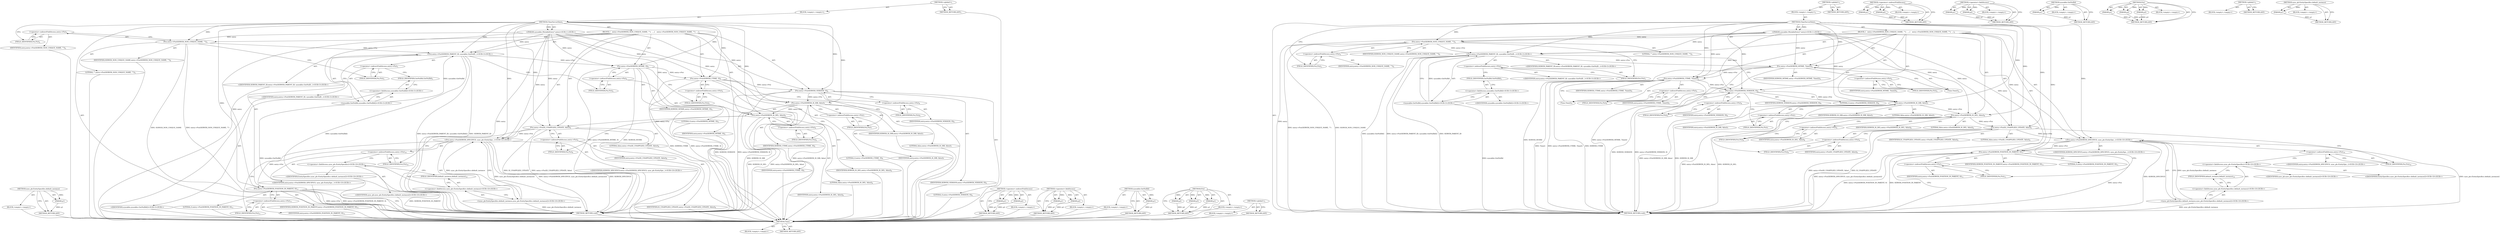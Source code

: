 digraph "&lt;global&gt;" {
vulnerable_124 [label=<(METHOD,Time)>];
vulnerable_125 [label=<(BLOCK,&lt;empty&gt;,&lt;empty&gt;)>];
vulnerable_126 [label=<(METHOD_RETURN,ANY)>];
vulnerable_6 [label=<(METHOD,&lt;global&gt;)<SUB>1</SUB>>];
vulnerable_7 [label=<(BLOCK,&lt;empty&gt;,&lt;empty&gt;)<SUB>1</SUB>>];
vulnerable_8 [label=<(METHOD,ClearServerData)<SUB>1</SUB>>];
vulnerable_9 [label="<(PARAM,syncable::MutableEntry* entry)<SUB>1</SUB>>"];
vulnerable_10 [label=<(BLOCK,{
   entry-&gt;Put(SERVER_NON_UNIQUE_NAME, &quot;&quot;);
  ...,{
   entry-&gt;Put(SERVER_NON_UNIQUE_NAME, &quot;&quot;);
  ...)<SUB>1</SUB>>];
vulnerable_11 [label=<(Put,entry-&gt;Put(SERVER_NON_UNIQUE_NAME, &quot;&quot;))<SUB>2</SUB>>];
vulnerable_12 [label=<(&lt;operator&gt;.indirectFieldAccess,entry-&gt;Put)<SUB>2</SUB>>];
vulnerable_13 [label=<(IDENTIFIER,entry,entry-&gt;Put(SERVER_NON_UNIQUE_NAME, &quot;&quot;))<SUB>2</SUB>>];
vulnerable_14 [label=<(FIELD_IDENTIFIER,Put,Put)<SUB>2</SUB>>];
vulnerable_15 [label=<(IDENTIFIER,SERVER_NON_UNIQUE_NAME,entry-&gt;Put(SERVER_NON_UNIQUE_NAME, &quot;&quot;))<SUB>2</SUB>>];
vulnerable_16 [label=<(LITERAL,&quot;&quot;,entry-&gt;Put(SERVER_NON_UNIQUE_NAME, &quot;&quot;))<SUB>2</SUB>>];
vulnerable_17 [label="<(Put,entry-&gt;Put(SERVER_PARENT_ID, syncable::GetNullI...)<SUB>3</SUB>>"];
vulnerable_18 [label=<(&lt;operator&gt;.indirectFieldAccess,entry-&gt;Put)<SUB>3</SUB>>];
vulnerable_19 [label="<(IDENTIFIER,entry,entry-&gt;Put(SERVER_PARENT_ID, syncable::GetNullI...)<SUB>3</SUB>>"];
vulnerable_20 [label=<(FIELD_IDENTIFIER,Put,Put)<SUB>3</SUB>>];
vulnerable_21 [label="<(IDENTIFIER,SERVER_PARENT_ID,entry-&gt;Put(SERVER_PARENT_ID, syncable::GetNullI...)<SUB>3</SUB>>"];
vulnerable_22 [label="<(syncable.GetNullId,syncable::GetNullId())<SUB>3</SUB>>"];
vulnerable_23 [label="<(&lt;operator&gt;.fieldAccess,syncable::GetNullId)<SUB>3</SUB>>"];
vulnerable_24 [label="<(IDENTIFIER,syncable,syncable::GetNullId())<SUB>3</SUB>>"];
vulnerable_25 [label=<(FIELD_IDENTIFIER,GetNullId,GetNullId)<SUB>3</SUB>>];
vulnerable_26 [label=<(Put,entry-&gt;Put(SERVER_MTIME, Time()))<SUB>4</SUB>>];
vulnerable_27 [label=<(&lt;operator&gt;.indirectFieldAccess,entry-&gt;Put)<SUB>4</SUB>>];
vulnerable_28 [label=<(IDENTIFIER,entry,entry-&gt;Put(SERVER_MTIME, Time()))<SUB>4</SUB>>];
vulnerable_29 [label=<(FIELD_IDENTIFIER,Put,Put)<SUB>4</SUB>>];
vulnerable_30 [label=<(IDENTIFIER,SERVER_MTIME,entry-&gt;Put(SERVER_MTIME, Time()))<SUB>4</SUB>>];
vulnerable_31 [label=<(Time,Time())<SUB>4</SUB>>];
vulnerable_32 [label=<(Put,entry-&gt;Put(SERVER_CTIME, Time()))<SUB>5</SUB>>];
vulnerable_33 [label=<(&lt;operator&gt;.indirectFieldAccess,entry-&gt;Put)<SUB>5</SUB>>];
vulnerable_34 [label=<(IDENTIFIER,entry,entry-&gt;Put(SERVER_CTIME, Time()))<SUB>5</SUB>>];
vulnerable_35 [label=<(FIELD_IDENTIFIER,Put,Put)<SUB>5</SUB>>];
vulnerable_36 [label=<(IDENTIFIER,SERVER_CTIME,entry-&gt;Put(SERVER_CTIME, Time()))<SUB>5</SUB>>];
vulnerable_37 [label=<(Time,Time())<SUB>5</SUB>>];
vulnerable_38 [label=<(Put,entry-&gt;Put(SERVER_VERSION, 0))<SUB>6</SUB>>];
vulnerable_39 [label=<(&lt;operator&gt;.indirectFieldAccess,entry-&gt;Put)<SUB>6</SUB>>];
vulnerable_40 [label=<(IDENTIFIER,entry,entry-&gt;Put(SERVER_VERSION, 0))<SUB>6</SUB>>];
vulnerable_41 [label=<(FIELD_IDENTIFIER,Put,Put)<SUB>6</SUB>>];
vulnerable_42 [label=<(IDENTIFIER,SERVER_VERSION,entry-&gt;Put(SERVER_VERSION, 0))<SUB>6</SUB>>];
vulnerable_43 [label=<(LITERAL,0,entry-&gt;Put(SERVER_VERSION, 0))<SUB>6</SUB>>];
vulnerable_44 [label=<(Put,entry-&gt;Put(SERVER_IS_DIR, false))<SUB>7</SUB>>];
vulnerable_45 [label=<(&lt;operator&gt;.indirectFieldAccess,entry-&gt;Put)<SUB>7</SUB>>];
vulnerable_46 [label=<(IDENTIFIER,entry,entry-&gt;Put(SERVER_IS_DIR, false))<SUB>7</SUB>>];
vulnerable_47 [label=<(FIELD_IDENTIFIER,Put,Put)<SUB>7</SUB>>];
vulnerable_48 [label=<(IDENTIFIER,SERVER_IS_DIR,entry-&gt;Put(SERVER_IS_DIR, false))<SUB>7</SUB>>];
vulnerable_49 [label=<(LITERAL,false,entry-&gt;Put(SERVER_IS_DIR, false))<SUB>7</SUB>>];
vulnerable_50 [label=<(Put,entry-&gt;Put(SERVER_IS_DEL, false))<SUB>8</SUB>>];
vulnerable_51 [label=<(&lt;operator&gt;.indirectFieldAccess,entry-&gt;Put)<SUB>8</SUB>>];
vulnerable_52 [label=<(IDENTIFIER,entry,entry-&gt;Put(SERVER_IS_DEL, false))<SUB>8</SUB>>];
vulnerable_53 [label=<(FIELD_IDENTIFIER,Put,Put)<SUB>8</SUB>>];
vulnerable_54 [label=<(IDENTIFIER,SERVER_IS_DEL,entry-&gt;Put(SERVER_IS_DEL, false))<SUB>8</SUB>>];
vulnerable_55 [label=<(LITERAL,false,entry-&gt;Put(SERVER_IS_DEL, false))<SUB>8</SUB>>];
vulnerable_56 [label=<(Put,entry-&gt;Put(IS_UNAPPLIED_UPDATE, false))<SUB>9</SUB>>];
vulnerable_57 [label=<(&lt;operator&gt;.indirectFieldAccess,entry-&gt;Put)<SUB>9</SUB>>];
vulnerable_58 [label=<(IDENTIFIER,entry,entry-&gt;Put(IS_UNAPPLIED_UPDATE, false))<SUB>9</SUB>>];
vulnerable_59 [label=<(FIELD_IDENTIFIER,Put,Put)<SUB>9</SUB>>];
vulnerable_60 [label=<(IDENTIFIER,IS_UNAPPLIED_UPDATE,entry-&gt;Put(IS_UNAPPLIED_UPDATE, false))<SUB>9</SUB>>];
vulnerable_61 [label=<(LITERAL,false,entry-&gt;Put(IS_UNAPPLIED_UPDATE, false))<SUB>9</SUB>>];
vulnerable_62 [label="<(Put,entry-&gt;Put(SERVER_SPECIFICS, sync_pb::EntitySpe...)<SUB>10</SUB>>"];
vulnerable_63 [label=<(&lt;operator&gt;.indirectFieldAccess,entry-&gt;Put)<SUB>10</SUB>>];
vulnerable_64 [label="<(IDENTIFIER,entry,entry-&gt;Put(SERVER_SPECIFICS, sync_pb::EntitySpe...)<SUB>10</SUB>>"];
vulnerable_65 [label=<(FIELD_IDENTIFIER,Put,Put)<SUB>10</SUB>>];
vulnerable_66 [label="<(IDENTIFIER,SERVER_SPECIFICS,entry-&gt;Put(SERVER_SPECIFICS, sync_pb::EntitySpe...)<SUB>10</SUB>>"];
vulnerable_67 [label="<(sync_pb.EntitySpecifics.default_instance,sync_pb::EntitySpecifics::default_instance())<SUB>10</SUB>>"];
vulnerable_68 [label="<(&lt;operator&gt;.fieldAccess,sync_pb::EntitySpecifics::default_instance)<SUB>10</SUB>>"];
vulnerable_69 [label="<(&lt;operator&gt;.fieldAccess,sync_pb::EntitySpecifics)<SUB>10</SUB>>"];
vulnerable_70 [label="<(IDENTIFIER,sync_pb,sync_pb::EntitySpecifics::default_instance())<SUB>10</SUB>>"];
vulnerable_71 [label="<(IDENTIFIER,EntitySpecifics,sync_pb::EntitySpecifics::default_instance())<SUB>10</SUB>>"];
vulnerable_72 [label=<(FIELD_IDENTIFIER,default_instance,default_instance)<SUB>10</SUB>>];
vulnerable_73 [label=<(Put,entry-&gt;Put(SERVER_POSITION_IN_PARENT, 0))<SUB>11</SUB>>];
vulnerable_74 [label=<(&lt;operator&gt;.indirectFieldAccess,entry-&gt;Put)<SUB>11</SUB>>];
vulnerable_75 [label=<(IDENTIFIER,entry,entry-&gt;Put(SERVER_POSITION_IN_PARENT, 0))<SUB>11</SUB>>];
vulnerable_76 [label=<(FIELD_IDENTIFIER,Put,Put)<SUB>11</SUB>>];
vulnerable_77 [label=<(IDENTIFIER,SERVER_POSITION_IN_PARENT,entry-&gt;Put(SERVER_POSITION_IN_PARENT, 0))<SUB>11</SUB>>];
vulnerable_78 [label=<(LITERAL,0,entry-&gt;Put(SERVER_POSITION_IN_PARENT, 0))<SUB>11</SUB>>];
vulnerable_79 [label=<(METHOD_RETURN,void)<SUB>1</SUB>>];
vulnerable_81 [label=<(METHOD_RETURN,ANY)<SUB>1</SUB>>];
vulnerable_110 [label=<(METHOD,&lt;operator&gt;.indirectFieldAccess)>];
vulnerable_111 [label=<(PARAM,p1)>];
vulnerable_112 [label=<(PARAM,p2)>];
vulnerable_113 [label=<(BLOCK,&lt;empty&gt;,&lt;empty&gt;)>];
vulnerable_114 [label=<(METHOD_RETURN,ANY)>];
vulnerable_119 [label=<(METHOD,&lt;operator&gt;.fieldAccess)>];
vulnerable_120 [label=<(PARAM,p1)>];
vulnerable_121 [label=<(PARAM,p2)>];
vulnerable_122 [label=<(BLOCK,&lt;empty&gt;,&lt;empty&gt;)>];
vulnerable_123 [label=<(METHOD_RETURN,ANY)>];
vulnerable_115 [label=<(METHOD,syncable.GetNullId)>];
vulnerable_116 [label=<(PARAM,p1)>];
vulnerable_117 [label=<(BLOCK,&lt;empty&gt;,&lt;empty&gt;)>];
vulnerable_118 [label=<(METHOD_RETURN,ANY)>];
vulnerable_104 [label=<(METHOD,Put)>];
vulnerable_105 [label=<(PARAM,p1)>];
vulnerable_106 [label=<(PARAM,p2)>];
vulnerable_107 [label=<(PARAM,p3)>];
vulnerable_108 [label=<(BLOCK,&lt;empty&gt;,&lt;empty&gt;)>];
vulnerable_109 [label=<(METHOD_RETURN,ANY)>];
vulnerable_98 [label=<(METHOD,&lt;global&gt;)<SUB>1</SUB>>];
vulnerable_99 [label=<(BLOCK,&lt;empty&gt;,&lt;empty&gt;)>];
vulnerable_100 [label=<(METHOD_RETURN,ANY)>];
vulnerable_127 [label=<(METHOD,sync_pb.EntitySpecifics.default_instance)>];
vulnerable_128 [label=<(PARAM,p1)>];
vulnerable_129 [label=<(BLOCK,&lt;empty&gt;,&lt;empty&gt;)>];
vulnerable_130 [label=<(METHOD_RETURN,ANY)>];
fixed_124 [label=<(METHOD,sync_pb.EntitySpecifics.default_instance)>];
fixed_125 [label=<(PARAM,p1)>];
fixed_126 [label=<(BLOCK,&lt;empty&gt;,&lt;empty&gt;)>];
fixed_127 [label=<(METHOD_RETURN,ANY)>];
fixed_6 [label=<(METHOD,&lt;global&gt;)<SUB>1</SUB>>];
fixed_7 [label=<(BLOCK,&lt;empty&gt;,&lt;empty&gt;)<SUB>1</SUB>>];
fixed_8 [label=<(METHOD,ClearServerData)<SUB>1</SUB>>];
fixed_9 [label="<(PARAM,syncable::MutableEntry* entry)<SUB>1</SUB>>"];
fixed_10 [label=<(BLOCK,{
   entry-&gt;Put(SERVER_NON_UNIQUE_NAME, &quot;&quot;);
  ...,{
   entry-&gt;Put(SERVER_NON_UNIQUE_NAME, &quot;&quot;);
  ...)<SUB>1</SUB>>];
fixed_11 [label=<(Put,entry-&gt;Put(SERVER_NON_UNIQUE_NAME, &quot;&quot;))<SUB>2</SUB>>];
fixed_12 [label=<(&lt;operator&gt;.indirectFieldAccess,entry-&gt;Put)<SUB>2</SUB>>];
fixed_13 [label=<(IDENTIFIER,entry,entry-&gt;Put(SERVER_NON_UNIQUE_NAME, &quot;&quot;))<SUB>2</SUB>>];
fixed_14 [label=<(FIELD_IDENTIFIER,Put,Put)<SUB>2</SUB>>];
fixed_15 [label=<(IDENTIFIER,SERVER_NON_UNIQUE_NAME,entry-&gt;Put(SERVER_NON_UNIQUE_NAME, &quot;&quot;))<SUB>2</SUB>>];
fixed_16 [label=<(LITERAL,&quot;&quot;,entry-&gt;Put(SERVER_NON_UNIQUE_NAME, &quot;&quot;))<SUB>2</SUB>>];
fixed_17 [label="<(Put,entry-&gt;Put(SERVER_PARENT_ID, syncable::GetNullI...)<SUB>3</SUB>>"];
fixed_18 [label=<(&lt;operator&gt;.indirectFieldAccess,entry-&gt;Put)<SUB>3</SUB>>];
fixed_19 [label="<(IDENTIFIER,entry,entry-&gt;Put(SERVER_PARENT_ID, syncable::GetNullI...)<SUB>3</SUB>>"];
fixed_20 [label=<(FIELD_IDENTIFIER,Put,Put)<SUB>3</SUB>>];
fixed_21 [label="<(IDENTIFIER,SERVER_PARENT_ID,entry-&gt;Put(SERVER_PARENT_ID, syncable::GetNullI...)<SUB>3</SUB>>"];
fixed_22 [label="<(syncable.GetNullId,syncable::GetNullId())<SUB>3</SUB>>"];
fixed_23 [label="<(&lt;operator&gt;.fieldAccess,syncable::GetNullId)<SUB>3</SUB>>"];
fixed_24 [label="<(IDENTIFIER,syncable,syncable::GetNullId())<SUB>3</SUB>>"];
fixed_25 [label=<(FIELD_IDENTIFIER,GetNullId,GetNullId)<SUB>3</SUB>>];
fixed_26 [label=<(Put,entry-&gt;Put(SERVER_MTIME, 0))<SUB>4</SUB>>];
fixed_27 [label=<(&lt;operator&gt;.indirectFieldAccess,entry-&gt;Put)<SUB>4</SUB>>];
fixed_28 [label=<(IDENTIFIER,entry,entry-&gt;Put(SERVER_MTIME, 0))<SUB>4</SUB>>];
fixed_29 [label=<(FIELD_IDENTIFIER,Put,Put)<SUB>4</SUB>>];
fixed_30 [label=<(IDENTIFIER,SERVER_MTIME,entry-&gt;Put(SERVER_MTIME, 0))<SUB>4</SUB>>];
fixed_31 [label=<(LITERAL,0,entry-&gt;Put(SERVER_MTIME, 0))<SUB>4</SUB>>];
fixed_32 [label=<(Put,entry-&gt;Put(SERVER_CTIME, 0))<SUB>5</SUB>>];
fixed_33 [label=<(&lt;operator&gt;.indirectFieldAccess,entry-&gt;Put)<SUB>5</SUB>>];
fixed_34 [label=<(IDENTIFIER,entry,entry-&gt;Put(SERVER_CTIME, 0))<SUB>5</SUB>>];
fixed_35 [label=<(FIELD_IDENTIFIER,Put,Put)<SUB>5</SUB>>];
fixed_36 [label=<(IDENTIFIER,SERVER_CTIME,entry-&gt;Put(SERVER_CTIME, 0))<SUB>5</SUB>>];
fixed_37 [label=<(LITERAL,0,entry-&gt;Put(SERVER_CTIME, 0))<SUB>5</SUB>>];
fixed_38 [label=<(Put,entry-&gt;Put(SERVER_VERSION, 0))<SUB>6</SUB>>];
fixed_39 [label=<(&lt;operator&gt;.indirectFieldAccess,entry-&gt;Put)<SUB>6</SUB>>];
fixed_40 [label=<(IDENTIFIER,entry,entry-&gt;Put(SERVER_VERSION, 0))<SUB>6</SUB>>];
fixed_41 [label=<(FIELD_IDENTIFIER,Put,Put)<SUB>6</SUB>>];
fixed_42 [label=<(IDENTIFIER,SERVER_VERSION,entry-&gt;Put(SERVER_VERSION, 0))<SUB>6</SUB>>];
fixed_43 [label=<(LITERAL,0,entry-&gt;Put(SERVER_VERSION, 0))<SUB>6</SUB>>];
fixed_44 [label=<(Put,entry-&gt;Put(SERVER_IS_DIR, false))<SUB>7</SUB>>];
fixed_45 [label=<(&lt;operator&gt;.indirectFieldAccess,entry-&gt;Put)<SUB>7</SUB>>];
fixed_46 [label=<(IDENTIFIER,entry,entry-&gt;Put(SERVER_IS_DIR, false))<SUB>7</SUB>>];
fixed_47 [label=<(FIELD_IDENTIFIER,Put,Put)<SUB>7</SUB>>];
fixed_48 [label=<(IDENTIFIER,SERVER_IS_DIR,entry-&gt;Put(SERVER_IS_DIR, false))<SUB>7</SUB>>];
fixed_49 [label=<(LITERAL,false,entry-&gt;Put(SERVER_IS_DIR, false))<SUB>7</SUB>>];
fixed_50 [label=<(Put,entry-&gt;Put(SERVER_IS_DEL, false))<SUB>8</SUB>>];
fixed_51 [label=<(&lt;operator&gt;.indirectFieldAccess,entry-&gt;Put)<SUB>8</SUB>>];
fixed_52 [label=<(IDENTIFIER,entry,entry-&gt;Put(SERVER_IS_DEL, false))<SUB>8</SUB>>];
fixed_53 [label=<(FIELD_IDENTIFIER,Put,Put)<SUB>8</SUB>>];
fixed_54 [label=<(IDENTIFIER,SERVER_IS_DEL,entry-&gt;Put(SERVER_IS_DEL, false))<SUB>8</SUB>>];
fixed_55 [label=<(LITERAL,false,entry-&gt;Put(SERVER_IS_DEL, false))<SUB>8</SUB>>];
fixed_56 [label=<(Put,entry-&gt;Put(IS_UNAPPLIED_UPDATE, false))<SUB>9</SUB>>];
fixed_57 [label=<(&lt;operator&gt;.indirectFieldAccess,entry-&gt;Put)<SUB>9</SUB>>];
fixed_58 [label=<(IDENTIFIER,entry,entry-&gt;Put(IS_UNAPPLIED_UPDATE, false))<SUB>9</SUB>>];
fixed_59 [label=<(FIELD_IDENTIFIER,Put,Put)<SUB>9</SUB>>];
fixed_60 [label=<(IDENTIFIER,IS_UNAPPLIED_UPDATE,entry-&gt;Put(IS_UNAPPLIED_UPDATE, false))<SUB>9</SUB>>];
fixed_61 [label=<(LITERAL,false,entry-&gt;Put(IS_UNAPPLIED_UPDATE, false))<SUB>9</SUB>>];
fixed_62 [label="<(Put,entry-&gt;Put(SERVER_SPECIFICS, sync_pb::EntitySpe...)<SUB>10</SUB>>"];
fixed_63 [label=<(&lt;operator&gt;.indirectFieldAccess,entry-&gt;Put)<SUB>10</SUB>>];
fixed_64 [label="<(IDENTIFIER,entry,entry-&gt;Put(SERVER_SPECIFICS, sync_pb::EntitySpe...)<SUB>10</SUB>>"];
fixed_65 [label=<(FIELD_IDENTIFIER,Put,Put)<SUB>10</SUB>>];
fixed_66 [label="<(IDENTIFIER,SERVER_SPECIFICS,entry-&gt;Put(SERVER_SPECIFICS, sync_pb::EntitySpe...)<SUB>10</SUB>>"];
fixed_67 [label="<(sync_pb.EntitySpecifics.default_instance,sync_pb::EntitySpecifics::default_instance())<SUB>10</SUB>>"];
fixed_68 [label="<(&lt;operator&gt;.fieldAccess,sync_pb::EntitySpecifics::default_instance)<SUB>10</SUB>>"];
fixed_69 [label="<(&lt;operator&gt;.fieldAccess,sync_pb::EntitySpecifics)<SUB>10</SUB>>"];
fixed_70 [label="<(IDENTIFIER,sync_pb,sync_pb::EntitySpecifics::default_instance())<SUB>10</SUB>>"];
fixed_71 [label="<(IDENTIFIER,EntitySpecifics,sync_pb::EntitySpecifics::default_instance())<SUB>10</SUB>>"];
fixed_72 [label=<(FIELD_IDENTIFIER,default_instance,default_instance)<SUB>10</SUB>>];
fixed_73 [label=<(Put,entry-&gt;Put(SERVER_POSITION_IN_PARENT, 0))<SUB>11</SUB>>];
fixed_74 [label=<(&lt;operator&gt;.indirectFieldAccess,entry-&gt;Put)<SUB>11</SUB>>];
fixed_75 [label=<(IDENTIFIER,entry,entry-&gt;Put(SERVER_POSITION_IN_PARENT, 0))<SUB>11</SUB>>];
fixed_76 [label=<(FIELD_IDENTIFIER,Put,Put)<SUB>11</SUB>>];
fixed_77 [label=<(IDENTIFIER,SERVER_POSITION_IN_PARENT,entry-&gt;Put(SERVER_POSITION_IN_PARENT, 0))<SUB>11</SUB>>];
fixed_78 [label=<(LITERAL,0,entry-&gt;Put(SERVER_POSITION_IN_PARENT, 0))<SUB>11</SUB>>];
fixed_79 [label=<(METHOD_RETURN,void)<SUB>1</SUB>>];
fixed_81 [label=<(METHOD_RETURN,ANY)<SUB>1</SUB>>];
fixed_110 [label=<(METHOD,&lt;operator&gt;.indirectFieldAccess)>];
fixed_111 [label=<(PARAM,p1)>];
fixed_112 [label=<(PARAM,p2)>];
fixed_113 [label=<(BLOCK,&lt;empty&gt;,&lt;empty&gt;)>];
fixed_114 [label=<(METHOD_RETURN,ANY)>];
fixed_119 [label=<(METHOD,&lt;operator&gt;.fieldAccess)>];
fixed_120 [label=<(PARAM,p1)>];
fixed_121 [label=<(PARAM,p2)>];
fixed_122 [label=<(BLOCK,&lt;empty&gt;,&lt;empty&gt;)>];
fixed_123 [label=<(METHOD_RETURN,ANY)>];
fixed_115 [label=<(METHOD,syncable.GetNullId)>];
fixed_116 [label=<(PARAM,p1)>];
fixed_117 [label=<(BLOCK,&lt;empty&gt;,&lt;empty&gt;)>];
fixed_118 [label=<(METHOD_RETURN,ANY)>];
fixed_104 [label=<(METHOD,Put)>];
fixed_105 [label=<(PARAM,p1)>];
fixed_106 [label=<(PARAM,p2)>];
fixed_107 [label=<(PARAM,p3)>];
fixed_108 [label=<(BLOCK,&lt;empty&gt;,&lt;empty&gt;)>];
fixed_109 [label=<(METHOD_RETURN,ANY)>];
fixed_98 [label=<(METHOD,&lt;global&gt;)<SUB>1</SUB>>];
fixed_99 [label=<(BLOCK,&lt;empty&gt;,&lt;empty&gt;)>];
fixed_100 [label=<(METHOD_RETURN,ANY)>];
vulnerable_124 -> vulnerable_125  [key=0, label="AST: "];
vulnerable_124 -> vulnerable_126  [key=0, label="AST: "];
vulnerable_124 -> vulnerable_126  [key=1, label="CFG: "];
vulnerable_6 -> vulnerable_7  [key=0, label="AST: "];
vulnerable_6 -> vulnerable_81  [key=0, label="AST: "];
vulnerable_6 -> vulnerable_81  [key=1, label="CFG: "];
vulnerable_7 -> vulnerable_8  [key=0, label="AST: "];
vulnerable_8 -> vulnerable_9  [key=0, label="AST: "];
vulnerable_8 -> vulnerable_9  [key=1, label="DDG: "];
vulnerable_8 -> vulnerable_10  [key=0, label="AST: "];
vulnerable_8 -> vulnerable_79  [key=0, label="AST: "];
vulnerable_8 -> vulnerable_14  [key=0, label="CFG: "];
vulnerable_8 -> vulnerable_11  [key=0, label="DDG: "];
vulnerable_8 -> vulnerable_17  [key=0, label="DDG: "];
vulnerable_8 -> vulnerable_26  [key=0, label="DDG: "];
vulnerable_8 -> vulnerable_32  [key=0, label="DDG: "];
vulnerable_8 -> vulnerable_38  [key=0, label="DDG: "];
vulnerable_8 -> vulnerable_44  [key=0, label="DDG: "];
vulnerable_8 -> vulnerable_50  [key=0, label="DDG: "];
vulnerable_8 -> vulnerable_56  [key=0, label="DDG: "];
vulnerable_8 -> vulnerable_62  [key=0, label="DDG: "];
vulnerable_8 -> vulnerable_73  [key=0, label="DDG: "];
vulnerable_9 -> vulnerable_79  [key=0, label="DDG: entry"];
vulnerable_9 -> vulnerable_11  [key=0, label="DDG: entry"];
vulnerable_9 -> vulnerable_17  [key=0, label="DDG: entry"];
vulnerable_9 -> vulnerable_26  [key=0, label="DDG: entry"];
vulnerable_9 -> vulnerable_32  [key=0, label="DDG: entry"];
vulnerable_9 -> vulnerable_38  [key=0, label="DDG: entry"];
vulnerable_9 -> vulnerable_44  [key=0, label="DDG: entry"];
vulnerable_9 -> vulnerable_50  [key=0, label="DDG: entry"];
vulnerable_9 -> vulnerable_56  [key=0, label="DDG: entry"];
vulnerable_9 -> vulnerable_62  [key=0, label="DDG: entry"];
vulnerable_9 -> vulnerable_73  [key=0, label="DDG: entry"];
vulnerable_10 -> vulnerable_11  [key=0, label="AST: "];
vulnerable_10 -> vulnerable_17  [key=0, label="AST: "];
vulnerable_10 -> vulnerable_26  [key=0, label="AST: "];
vulnerable_10 -> vulnerable_32  [key=0, label="AST: "];
vulnerable_10 -> vulnerable_38  [key=0, label="AST: "];
vulnerable_10 -> vulnerable_44  [key=0, label="AST: "];
vulnerable_10 -> vulnerable_50  [key=0, label="AST: "];
vulnerable_10 -> vulnerable_56  [key=0, label="AST: "];
vulnerable_10 -> vulnerable_62  [key=0, label="AST: "];
vulnerable_10 -> vulnerable_73  [key=0, label="AST: "];
vulnerable_11 -> vulnerable_12  [key=0, label="AST: "];
vulnerable_11 -> vulnerable_15  [key=0, label="AST: "];
vulnerable_11 -> vulnerable_16  [key=0, label="AST: "];
vulnerable_11 -> vulnerable_20  [key=0, label="CFG: "];
vulnerable_11 -> vulnerable_79  [key=0, label="DDG: entry-&gt;Put(SERVER_NON_UNIQUE_NAME, &quot;&quot;)"];
vulnerable_11 -> vulnerable_79  [key=1, label="DDG: SERVER_NON_UNIQUE_NAME"];
vulnerable_11 -> vulnerable_17  [key=0, label="DDG: entry-&gt;Put"];
vulnerable_12 -> vulnerable_13  [key=0, label="AST: "];
vulnerable_12 -> vulnerable_14  [key=0, label="AST: "];
vulnerable_12 -> vulnerable_11  [key=0, label="CFG: "];
vulnerable_14 -> vulnerable_12  [key=0, label="CFG: "];
vulnerable_17 -> vulnerable_18  [key=0, label="AST: "];
vulnerable_17 -> vulnerable_21  [key=0, label="AST: "];
vulnerable_17 -> vulnerable_22  [key=0, label="AST: "];
vulnerable_17 -> vulnerable_29  [key=0, label="CFG: "];
vulnerable_17 -> vulnerable_79  [key=0, label="DDG: syncable::GetNullId()"];
vulnerable_17 -> vulnerable_79  [key=1, label="DDG: entry-&gt;Put(SERVER_PARENT_ID, syncable::GetNullId())"];
vulnerable_17 -> vulnerable_79  [key=2, label="DDG: SERVER_PARENT_ID"];
vulnerable_17 -> vulnerable_26  [key=0, label="DDG: entry-&gt;Put"];
vulnerable_18 -> vulnerable_19  [key=0, label="AST: "];
vulnerable_18 -> vulnerable_20  [key=0, label="AST: "];
vulnerable_18 -> vulnerable_25  [key=0, label="CFG: "];
vulnerable_20 -> vulnerable_18  [key=0, label="CFG: "];
vulnerable_22 -> vulnerable_23  [key=0, label="AST: "];
vulnerable_22 -> vulnerable_17  [key=0, label="CFG: "];
vulnerable_22 -> vulnerable_17  [key=1, label="DDG: syncable::GetNullId"];
vulnerable_22 -> vulnerable_79  [key=0, label="DDG: syncable::GetNullId"];
vulnerable_23 -> vulnerable_24  [key=0, label="AST: "];
vulnerable_23 -> vulnerable_25  [key=0, label="AST: "];
vulnerable_23 -> vulnerable_22  [key=0, label="CFG: "];
vulnerable_25 -> vulnerable_23  [key=0, label="CFG: "];
vulnerable_26 -> vulnerable_27  [key=0, label="AST: "];
vulnerable_26 -> vulnerable_30  [key=0, label="AST: "];
vulnerable_26 -> vulnerable_31  [key=0, label="AST: "];
vulnerable_26 -> vulnerable_35  [key=0, label="CFG: "];
vulnerable_26 -> vulnerable_79  [key=0, label="DDG: entry-&gt;Put(SERVER_MTIME, Time())"];
vulnerable_26 -> vulnerable_79  [key=1, label="DDG: SERVER_MTIME"];
vulnerable_26 -> vulnerable_32  [key=0, label="DDG: entry-&gt;Put"];
vulnerable_27 -> vulnerable_28  [key=0, label="AST: "];
vulnerable_27 -> vulnerable_29  [key=0, label="AST: "];
vulnerable_27 -> vulnerable_31  [key=0, label="CFG: "];
vulnerable_29 -> vulnerable_27  [key=0, label="CFG: "];
vulnerable_31 -> vulnerable_26  [key=0, label="CFG: "];
vulnerable_32 -> vulnerable_33  [key=0, label="AST: "];
vulnerable_32 -> vulnerable_36  [key=0, label="AST: "];
vulnerable_32 -> vulnerable_37  [key=0, label="AST: "];
vulnerable_32 -> vulnerable_41  [key=0, label="CFG: "];
vulnerable_32 -> vulnerable_79  [key=0, label="DDG: Time()"];
vulnerable_32 -> vulnerable_79  [key=1, label="DDG: entry-&gt;Put(SERVER_CTIME, Time())"];
vulnerable_32 -> vulnerable_79  [key=2, label="DDG: SERVER_CTIME"];
vulnerable_32 -> vulnerable_38  [key=0, label="DDG: entry-&gt;Put"];
vulnerable_33 -> vulnerable_34  [key=0, label="AST: "];
vulnerable_33 -> vulnerable_35  [key=0, label="AST: "];
vulnerable_33 -> vulnerable_37  [key=0, label="CFG: "];
vulnerable_35 -> vulnerable_33  [key=0, label="CFG: "];
vulnerable_37 -> vulnerable_32  [key=0, label="CFG: "];
vulnerable_38 -> vulnerable_39  [key=0, label="AST: "];
vulnerable_38 -> vulnerable_42  [key=0, label="AST: "];
vulnerable_38 -> vulnerable_43  [key=0, label="AST: "];
vulnerable_38 -> vulnerable_47  [key=0, label="CFG: "];
vulnerable_38 -> vulnerable_79  [key=0, label="DDG: entry-&gt;Put(SERVER_VERSION, 0)"];
vulnerable_38 -> vulnerable_79  [key=1, label="DDG: SERVER_VERSION"];
vulnerable_38 -> vulnerable_44  [key=0, label="DDG: entry-&gt;Put"];
vulnerable_39 -> vulnerable_40  [key=0, label="AST: "];
vulnerable_39 -> vulnerable_41  [key=0, label="AST: "];
vulnerable_39 -> vulnerable_38  [key=0, label="CFG: "];
vulnerable_41 -> vulnerable_39  [key=0, label="CFG: "];
vulnerable_44 -> vulnerable_45  [key=0, label="AST: "];
vulnerable_44 -> vulnerable_48  [key=0, label="AST: "];
vulnerable_44 -> vulnerable_49  [key=0, label="AST: "];
vulnerable_44 -> vulnerable_53  [key=0, label="CFG: "];
vulnerable_44 -> vulnerable_79  [key=0, label="DDG: entry-&gt;Put(SERVER_IS_DIR, false)"];
vulnerable_44 -> vulnerable_79  [key=1, label="DDG: SERVER_IS_DIR"];
vulnerable_44 -> vulnerable_50  [key=0, label="DDG: entry-&gt;Put"];
vulnerable_45 -> vulnerable_46  [key=0, label="AST: "];
vulnerable_45 -> vulnerable_47  [key=0, label="AST: "];
vulnerable_45 -> vulnerable_44  [key=0, label="CFG: "];
vulnerable_47 -> vulnerable_45  [key=0, label="CFG: "];
vulnerable_50 -> vulnerable_51  [key=0, label="AST: "];
vulnerable_50 -> vulnerable_54  [key=0, label="AST: "];
vulnerable_50 -> vulnerable_55  [key=0, label="AST: "];
vulnerable_50 -> vulnerable_59  [key=0, label="CFG: "];
vulnerable_50 -> vulnerable_79  [key=0, label="DDG: entry-&gt;Put(SERVER_IS_DEL, false)"];
vulnerable_50 -> vulnerable_79  [key=1, label="DDG: SERVER_IS_DEL"];
vulnerable_50 -> vulnerable_56  [key=0, label="DDG: entry-&gt;Put"];
vulnerable_51 -> vulnerable_52  [key=0, label="AST: "];
vulnerable_51 -> vulnerable_53  [key=0, label="AST: "];
vulnerable_51 -> vulnerable_50  [key=0, label="CFG: "];
vulnerable_53 -> vulnerable_51  [key=0, label="CFG: "];
vulnerable_56 -> vulnerable_57  [key=0, label="AST: "];
vulnerable_56 -> vulnerable_60  [key=0, label="AST: "];
vulnerable_56 -> vulnerable_61  [key=0, label="AST: "];
vulnerable_56 -> vulnerable_65  [key=0, label="CFG: "];
vulnerable_56 -> vulnerable_79  [key=0, label="DDG: entry-&gt;Put(IS_UNAPPLIED_UPDATE, false)"];
vulnerable_56 -> vulnerable_79  [key=1, label="DDG: IS_UNAPPLIED_UPDATE"];
vulnerable_56 -> vulnerable_62  [key=0, label="DDG: entry-&gt;Put"];
vulnerable_57 -> vulnerable_58  [key=0, label="AST: "];
vulnerable_57 -> vulnerable_59  [key=0, label="AST: "];
vulnerable_57 -> vulnerable_56  [key=0, label="CFG: "];
vulnerable_59 -> vulnerable_57  [key=0, label="CFG: "];
vulnerable_62 -> vulnerable_63  [key=0, label="AST: "];
vulnerable_62 -> vulnerable_66  [key=0, label="AST: "];
vulnerable_62 -> vulnerable_67  [key=0, label="AST: "];
vulnerable_62 -> vulnerable_76  [key=0, label="CFG: "];
vulnerable_62 -> vulnerable_79  [key=0, label="DDG: sync_pb::EntitySpecifics::default_instance()"];
vulnerable_62 -> vulnerable_79  [key=1, label="DDG: entry-&gt;Put(SERVER_SPECIFICS, sync_pb::EntitySpecifics::default_instance())"];
vulnerable_62 -> vulnerable_79  [key=2, label="DDG: SERVER_SPECIFICS"];
vulnerable_62 -> vulnerable_73  [key=0, label="DDG: entry-&gt;Put"];
vulnerable_63 -> vulnerable_64  [key=0, label="AST: "];
vulnerable_63 -> vulnerable_65  [key=0, label="AST: "];
vulnerable_63 -> vulnerable_69  [key=0, label="CFG: "];
vulnerable_65 -> vulnerable_63  [key=0, label="CFG: "];
vulnerable_67 -> vulnerable_68  [key=0, label="AST: "];
vulnerable_67 -> vulnerable_62  [key=0, label="CFG: "];
vulnerable_67 -> vulnerable_62  [key=1, label="DDG: sync_pb::EntitySpecifics::default_instance"];
vulnerable_67 -> vulnerable_79  [key=0, label="DDG: sync_pb::EntitySpecifics::default_instance"];
vulnerable_68 -> vulnerable_69  [key=0, label="AST: "];
vulnerable_68 -> vulnerable_72  [key=0, label="AST: "];
vulnerable_68 -> vulnerable_67  [key=0, label="CFG: "];
vulnerable_69 -> vulnerable_70  [key=0, label="AST: "];
vulnerable_69 -> vulnerable_71  [key=0, label="AST: "];
vulnerable_69 -> vulnerable_72  [key=0, label="CFG: "];
vulnerable_72 -> vulnerable_68  [key=0, label="CFG: "];
vulnerable_73 -> vulnerable_74  [key=0, label="AST: "];
vulnerable_73 -> vulnerable_77  [key=0, label="AST: "];
vulnerable_73 -> vulnerable_78  [key=0, label="AST: "];
vulnerable_73 -> vulnerable_79  [key=0, label="CFG: "];
vulnerable_73 -> vulnerable_79  [key=1, label="DDG: entry-&gt;Put"];
vulnerable_73 -> vulnerable_79  [key=2, label="DDG: entry-&gt;Put(SERVER_POSITION_IN_PARENT, 0)"];
vulnerable_73 -> vulnerable_79  [key=3, label="DDG: SERVER_POSITION_IN_PARENT"];
vulnerable_74 -> vulnerable_75  [key=0, label="AST: "];
vulnerable_74 -> vulnerable_76  [key=0, label="AST: "];
vulnerable_74 -> vulnerable_73  [key=0, label="CFG: "];
vulnerable_76 -> vulnerable_74  [key=0, label="CFG: "];
vulnerable_110 -> vulnerable_111  [key=0, label="AST: "];
vulnerable_110 -> vulnerable_111  [key=1, label="DDG: "];
vulnerable_110 -> vulnerable_113  [key=0, label="AST: "];
vulnerable_110 -> vulnerable_112  [key=0, label="AST: "];
vulnerable_110 -> vulnerable_112  [key=1, label="DDG: "];
vulnerable_110 -> vulnerable_114  [key=0, label="AST: "];
vulnerable_110 -> vulnerable_114  [key=1, label="CFG: "];
vulnerable_111 -> vulnerable_114  [key=0, label="DDG: p1"];
vulnerable_112 -> vulnerable_114  [key=0, label="DDG: p2"];
vulnerable_119 -> vulnerable_120  [key=0, label="AST: "];
vulnerable_119 -> vulnerable_120  [key=1, label="DDG: "];
vulnerable_119 -> vulnerable_122  [key=0, label="AST: "];
vulnerable_119 -> vulnerable_121  [key=0, label="AST: "];
vulnerable_119 -> vulnerable_121  [key=1, label="DDG: "];
vulnerable_119 -> vulnerable_123  [key=0, label="AST: "];
vulnerable_119 -> vulnerable_123  [key=1, label="CFG: "];
vulnerable_120 -> vulnerable_123  [key=0, label="DDG: p1"];
vulnerable_121 -> vulnerable_123  [key=0, label="DDG: p2"];
vulnerable_115 -> vulnerable_116  [key=0, label="AST: "];
vulnerable_115 -> vulnerable_116  [key=1, label="DDG: "];
vulnerable_115 -> vulnerable_117  [key=0, label="AST: "];
vulnerable_115 -> vulnerable_118  [key=0, label="AST: "];
vulnerable_115 -> vulnerable_118  [key=1, label="CFG: "];
vulnerable_116 -> vulnerable_118  [key=0, label="DDG: p1"];
vulnerable_104 -> vulnerable_105  [key=0, label="AST: "];
vulnerable_104 -> vulnerable_105  [key=1, label="DDG: "];
vulnerable_104 -> vulnerable_108  [key=0, label="AST: "];
vulnerable_104 -> vulnerable_106  [key=0, label="AST: "];
vulnerable_104 -> vulnerable_106  [key=1, label="DDG: "];
vulnerable_104 -> vulnerable_109  [key=0, label="AST: "];
vulnerable_104 -> vulnerable_109  [key=1, label="CFG: "];
vulnerable_104 -> vulnerable_107  [key=0, label="AST: "];
vulnerable_104 -> vulnerable_107  [key=1, label="DDG: "];
vulnerable_105 -> vulnerable_109  [key=0, label="DDG: p1"];
vulnerable_106 -> vulnerable_109  [key=0, label="DDG: p2"];
vulnerable_107 -> vulnerable_109  [key=0, label="DDG: p3"];
vulnerable_98 -> vulnerable_99  [key=0, label="AST: "];
vulnerable_98 -> vulnerable_100  [key=0, label="AST: "];
vulnerable_98 -> vulnerable_100  [key=1, label="CFG: "];
vulnerable_127 -> vulnerable_128  [key=0, label="AST: "];
vulnerable_127 -> vulnerable_128  [key=1, label="DDG: "];
vulnerable_127 -> vulnerable_129  [key=0, label="AST: "];
vulnerable_127 -> vulnerable_130  [key=0, label="AST: "];
vulnerable_127 -> vulnerable_130  [key=1, label="CFG: "];
vulnerable_128 -> vulnerable_130  [key=0, label="DDG: p1"];
fixed_124 -> fixed_125  [key=0, label="AST: "];
fixed_124 -> fixed_125  [key=1, label="DDG: "];
fixed_124 -> fixed_126  [key=0, label="AST: "];
fixed_124 -> fixed_127  [key=0, label="AST: "];
fixed_124 -> fixed_127  [key=1, label="CFG: "];
fixed_125 -> fixed_127  [key=0, label="DDG: p1"];
fixed_126 -> vulnerable_124  [key=0];
fixed_127 -> vulnerable_124  [key=0];
fixed_6 -> fixed_7  [key=0, label="AST: "];
fixed_6 -> fixed_81  [key=0, label="AST: "];
fixed_6 -> fixed_81  [key=1, label="CFG: "];
fixed_7 -> fixed_8  [key=0, label="AST: "];
fixed_8 -> fixed_9  [key=0, label="AST: "];
fixed_8 -> fixed_9  [key=1, label="DDG: "];
fixed_8 -> fixed_10  [key=0, label="AST: "];
fixed_8 -> fixed_79  [key=0, label="AST: "];
fixed_8 -> fixed_14  [key=0, label="CFG: "];
fixed_8 -> fixed_11  [key=0, label="DDG: "];
fixed_8 -> fixed_17  [key=0, label="DDG: "];
fixed_8 -> fixed_26  [key=0, label="DDG: "];
fixed_8 -> fixed_32  [key=0, label="DDG: "];
fixed_8 -> fixed_38  [key=0, label="DDG: "];
fixed_8 -> fixed_44  [key=0, label="DDG: "];
fixed_8 -> fixed_50  [key=0, label="DDG: "];
fixed_8 -> fixed_56  [key=0, label="DDG: "];
fixed_8 -> fixed_62  [key=0, label="DDG: "];
fixed_8 -> fixed_73  [key=0, label="DDG: "];
fixed_9 -> fixed_79  [key=0, label="DDG: entry"];
fixed_9 -> fixed_11  [key=0, label="DDG: entry"];
fixed_9 -> fixed_17  [key=0, label="DDG: entry"];
fixed_9 -> fixed_26  [key=0, label="DDG: entry"];
fixed_9 -> fixed_32  [key=0, label="DDG: entry"];
fixed_9 -> fixed_38  [key=0, label="DDG: entry"];
fixed_9 -> fixed_44  [key=0, label="DDG: entry"];
fixed_9 -> fixed_50  [key=0, label="DDG: entry"];
fixed_9 -> fixed_56  [key=0, label="DDG: entry"];
fixed_9 -> fixed_62  [key=0, label="DDG: entry"];
fixed_9 -> fixed_73  [key=0, label="DDG: entry"];
fixed_10 -> fixed_11  [key=0, label="AST: "];
fixed_10 -> fixed_17  [key=0, label="AST: "];
fixed_10 -> fixed_26  [key=0, label="AST: "];
fixed_10 -> fixed_32  [key=0, label="AST: "];
fixed_10 -> fixed_38  [key=0, label="AST: "];
fixed_10 -> fixed_44  [key=0, label="AST: "];
fixed_10 -> fixed_50  [key=0, label="AST: "];
fixed_10 -> fixed_56  [key=0, label="AST: "];
fixed_10 -> fixed_62  [key=0, label="AST: "];
fixed_10 -> fixed_73  [key=0, label="AST: "];
fixed_11 -> fixed_12  [key=0, label="AST: "];
fixed_11 -> fixed_15  [key=0, label="AST: "];
fixed_11 -> fixed_16  [key=0, label="AST: "];
fixed_11 -> fixed_20  [key=0, label="CFG: "];
fixed_11 -> fixed_79  [key=0, label="DDG: entry-&gt;Put(SERVER_NON_UNIQUE_NAME, &quot;&quot;)"];
fixed_11 -> fixed_79  [key=1, label="DDG: SERVER_NON_UNIQUE_NAME"];
fixed_11 -> fixed_17  [key=0, label="DDG: entry-&gt;Put"];
fixed_12 -> fixed_13  [key=0, label="AST: "];
fixed_12 -> fixed_14  [key=0, label="AST: "];
fixed_12 -> fixed_11  [key=0, label="CFG: "];
fixed_13 -> vulnerable_124  [key=0];
fixed_14 -> fixed_12  [key=0, label="CFG: "];
fixed_15 -> vulnerable_124  [key=0];
fixed_16 -> vulnerable_124  [key=0];
fixed_17 -> fixed_18  [key=0, label="AST: "];
fixed_17 -> fixed_21  [key=0, label="AST: "];
fixed_17 -> fixed_22  [key=0, label="AST: "];
fixed_17 -> fixed_29  [key=0, label="CFG: "];
fixed_17 -> fixed_79  [key=0, label="DDG: syncable::GetNullId()"];
fixed_17 -> fixed_79  [key=1, label="DDG: entry-&gt;Put(SERVER_PARENT_ID, syncable::GetNullId())"];
fixed_17 -> fixed_79  [key=2, label="DDG: SERVER_PARENT_ID"];
fixed_17 -> fixed_26  [key=0, label="DDG: entry-&gt;Put"];
fixed_18 -> fixed_19  [key=0, label="AST: "];
fixed_18 -> fixed_20  [key=0, label="AST: "];
fixed_18 -> fixed_25  [key=0, label="CFG: "];
fixed_19 -> vulnerable_124  [key=0];
fixed_20 -> fixed_18  [key=0, label="CFG: "];
fixed_21 -> vulnerable_124  [key=0];
fixed_22 -> fixed_23  [key=0, label="AST: "];
fixed_22 -> fixed_17  [key=0, label="CFG: "];
fixed_22 -> fixed_17  [key=1, label="DDG: syncable::GetNullId"];
fixed_22 -> fixed_79  [key=0, label="DDG: syncable::GetNullId"];
fixed_23 -> fixed_24  [key=0, label="AST: "];
fixed_23 -> fixed_25  [key=0, label="AST: "];
fixed_23 -> fixed_22  [key=0, label="CFG: "];
fixed_24 -> vulnerable_124  [key=0];
fixed_25 -> fixed_23  [key=0, label="CFG: "];
fixed_26 -> fixed_27  [key=0, label="AST: "];
fixed_26 -> fixed_30  [key=0, label="AST: "];
fixed_26 -> fixed_31  [key=0, label="AST: "];
fixed_26 -> fixed_35  [key=0, label="CFG: "];
fixed_26 -> fixed_79  [key=0, label="DDG: entry-&gt;Put(SERVER_MTIME, 0)"];
fixed_26 -> fixed_79  [key=1, label="DDG: SERVER_MTIME"];
fixed_26 -> fixed_32  [key=0, label="DDG: entry-&gt;Put"];
fixed_27 -> fixed_28  [key=0, label="AST: "];
fixed_27 -> fixed_29  [key=0, label="AST: "];
fixed_27 -> fixed_26  [key=0, label="CFG: "];
fixed_28 -> vulnerable_124  [key=0];
fixed_29 -> fixed_27  [key=0, label="CFG: "];
fixed_30 -> vulnerable_124  [key=0];
fixed_31 -> vulnerable_124  [key=0];
fixed_32 -> fixed_33  [key=0, label="AST: "];
fixed_32 -> fixed_36  [key=0, label="AST: "];
fixed_32 -> fixed_37  [key=0, label="AST: "];
fixed_32 -> fixed_41  [key=0, label="CFG: "];
fixed_32 -> fixed_79  [key=0, label="DDG: entry-&gt;Put(SERVER_CTIME, 0)"];
fixed_32 -> fixed_79  [key=1, label="DDG: SERVER_CTIME"];
fixed_32 -> fixed_38  [key=0, label="DDG: entry-&gt;Put"];
fixed_33 -> fixed_34  [key=0, label="AST: "];
fixed_33 -> fixed_35  [key=0, label="AST: "];
fixed_33 -> fixed_32  [key=0, label="CFG: "];
fixed_34 -> vulnerable_124  [key=0];
fixed_35 -> fixed_33  [key=0, label="CFG: "];
fixed_36 -> vulnerable_124  [key=0];
fixed_37 -> vulnerable_124  [key=0];
fixed_38 -> fixed_39  [key=0, label="AST: "];
fixed_38 -> fixed_42  [key=0, label="AST: "];
fixed_38 -> fixed_43  [key=0, label="AST: "];
fixed_38 -> fixed_47  [key=0, label="CFG: "];
fixed_38 -> fixed_79  [key=0, label="DDG: entry-&gt;Put(SERVER_VERSION, 0)"];
fixed_38 -> fixed_79  [key=1, label="DDG: SERVER_VERSION"];
fixed_38 -> fixed_44  [key=0, label="DDG: entry-&gt;Put"];
fixed_39 -> fixed_40  [key=0, label="AST: "];
fixed_39 -> fixed_41  [key=0, label="AST: "];
fixed_39 -> fixed_38  [key=0, label="CFG: "];
fixed_40 -> vulnerable_124  [key=0];
fixed_41 -> fixed_39  [key=0, label="CFG: "];
fixed_42 -> vulnerable_124  [key=0];
fixed_43 -> vulnerable_124  [key=0];
fixed_44 -> fixed_45  [key=0, label="AST: "];
fixed_44 -> fixed_48  [key=0, label="AST: "];
fixed_44 -> fixed_49  [key=0, label="AST: "];
fixed_44 -> fixed_53  [key=0, label="CFG: "];
fixed_44 -> fixed_79  [key=0, label="DDG: entry-&gt;Put(SERVER_IS_DIR, false)"];
fixed_44 -> fixed_79  [key=1, label="DDG: SERVER_IS_DIR"];
fixed_44 -> fixed_50  [key=0, label="DDG: entry-&gt;Put"];
fixed_45 -> fixed_46  [key=0, label="AST: "];
fixed_45 -> fixed_47  [key=0, label="AST: "];
fixed_45 -> fixed_44  [key=0, label="CFG: "];
fixed_46 -> vulnerable_124  [key=0];
fixed_47 -> fixed_45  [key=0, label="CFG: "];
fixed_48 -> vulnerable_124  [key=0];
fixed_49 -> vulnerable_124  [key=0];
fixed_50 -> fixed_51  [key=0, label="AST: "];
fixed_50 -> fixed_54  [key=0, label="AST: "];
fixed_50 -> fixed_55  [key=0, label="AST: "];
fixed_50 -> fixed_59  [key=0, label="CFG: "];
fixed_50 -> fixed_79  [key=0, label="DDG: entry-&gt;Put(SERVER_IS_DEL, false)"];
fixed_50 -> fixed_79  [key=1, label="DDG: SERVER_IS_DEL"];
fixed_50 -> fixed_56  [key=0, label="DDG: entry-&gt;Put"];
fixed_51 -> fixed_52  [key=0, label="AST: "];
fixed_51 -> fixed_53  [key=0, label="AST: "];
fixed_51 -> fixed_50  [key=0, label="CFG: "];
fixed_52 -> vulnerable_124  [key=0];
fixed_53 -> fixed_51  [key=0, label="CFG: "];
fixed_54 -> vulnerable_124  [key=0];
fixed_55 -> vulnerable_124  [key=0];
fixed_56 -> fixed_57  [key=0, label="AST: "];
fixed_56 -> fixed_60  [key=0, label="AST: "];
fixed_56 -> fixed_61  [key=0, label="AST: "];
fixed_56 -> fixed_65  [key=0, label="CFG: "];
fixed_56 -> fixed_79  [key=0, label="DDG: entry-&gt;Put(IS_UNAPPLIED_UPDATE, false)"];
fixed_56 -> fixed_79  [key=1, label="DDG: IS_UNAPPLIED_UPDATE"];
fixed_56 -> fixed_62  [key=0, label="DDG: entry-&gt;Put"];
fixed_57 -> fixed_58  [key=0, label="AST: "];
fixed_57 -> fixed_59  [key=0, label="AST: "];
fixed_57 -> fixed_56  [key=0, label="CFG: "];
fixed_58 -> vulnerable_124  [key=0];
fixed_59 -> fixed_57  [key=0, label="CFG: "];
fixed_60 -> vulnerable_124  [key=0];
fixed_61 -> vulnerable_124  [key=0];
fixed_62 -> fixed_63  [key=0, label="AST: "];
fixed_62 -> fixed_66  [key=0, label="AST: "];
fixed_62 -> fixed_67  [key=0, label="AST: "];
fixed_62 -> fixed_76  [key=0, label="CFG: "];
fixed_62 -> fixed_79  [key=0, label="DDG: sync_pb::EntitySpecifics::default_instance()"];
fixed_62 -> fixed_79  [key=1, label="DDG: entry-&gt;Put(SERVER_SPECIFICS, sync_pb::EntitySpecifics::default_instance())"];
fixed_62 -> fixed_79  [key=2, label="DDG: SERVER_SPECIFICS"];
fixed_62 -> fixed_73  [key=0, label="DDG: entry-&gt;Put"];
fixed_63 -> fixed_64  [key=0, label="AST: "];
fixed_63 -> fixed_65  [key=0, label="AST: "];
fixed_63 -> fixed_69  [key=0, label="CFG: "];
fixed_64 -> vulnerable_124  [key=0];
fixed_65 -> fixed_63  [key=0, label="CFG: "];
fixed_66 -> vulnerable_124  [key=0];
fixed_67 -> fixed_68  [key=0, label="AST: "];
fixed_67 -> fixed_62  [key=0, label="CFG: "];
fixed_67 -> fixed_62  [key=1, label="DDG: sync_pb::EntitySpecifics::default_instance"];
fixed_67 -> fixed_79  [key=0, label="DDG: sync_pb::EntitySpecifics::default_instance"];
fixed_68 -> fixed_69  [key=0, label="AST: "];
fixed_68 -> fixed_72  [key=0, label="AST: "];
fixed_68 -> fixed_67  [key=0, label="CFG: "];
fixed_69 -> fixed_70  [key=0, label="AST: "];
fixed_69 -> fixed_71  [key=0, label="AST: "];
fixed_69 -> fixed_72  [key=0, label="CFG: "];
fixed_70 -> vulnerable_124  [key=0];
fixed_71 -> vulnerable_124  [key=0];
fixed_72 -> fixed_68  [key=0, label="CFG: "];
fixed_73 -> fixed_74  [key=0, label="AST: "];
fixed_73 -> fixed_77  [key=0, label="AST: "];
fixed_73 -> fixed_78  [key=0, label="AST: "];
fixed_73 -> fixed_79  [key=0, label="CFG: "];
fixed_73 -> fixed_79  [key=1, label="DDG: entry-&gt;Put"];
fixed_73 -> fixed_79  [key=2, label="DDG: entry-&gt;Put(SERVER_POSITION_IN_PARENT, 0)"];
fixed_73 -> fixed_79  [key=3, label="DDG: SERVER_POSITION_IN_PARENT"];
fixed_74 -> fixed_75  [key=0, label="AST: "];
fixed_74 -> fixed_76  [key=0, label="AST: "];
fixed_74 -> fixed_73  [key=0, label="CFG: "];
fixed_75 -> vulnerable_124  [key=0];
fixed_76 -> fixed_74  [key=0, label="CFG: "];
fixed_77 -> vulnerable_124  [key=0];
fixed_78 -> vulnerable_124  [key=0];
fixed_79 -> vulnerable_124  [key=0];
fixed_81 -> vulnerable_124  [key=0];
fixed_110 -> fixed_111  [key=0, label="AST: "];
fixed_110 -> fixed_111  [key=1, label="DDG: "];
fixed_110 -> fixed_113  [key=0, label="AST: "];
fixed_110 -> fixed_112  [key=0, label="AST: "];
fixed_110 -> fixed_112  [key=1, label="DDG: "];
fixed_110 -> fixed_114  [key=0, label="AST: "];
fixed_110 -> fixed_114  [key=1, label="CFG: "];
fixed_111 -> fixed_114  [key=0, label="DDG: p1"];
fixed_112 -> fixed_114  [key=0, label="DDG: p2"];
fixed_113 -> vulnerable_124  [key=0];
fixed_114 -> vulnerable_124  [key=0];
fixed_119 -> fixed_120  [key=0, label="AST: "];
fixed_119 -> fixed_120  [key=1, label="DDG: "];
fixed_119 -> fixed_122  [key=0, label="AST: "];
fixed_119 -> fixed_121  [key=0, label="AST: "];
fixed_119 -> fixed_121  [key=1, label="DDG: "];
fixed_119 -> fixed_123  [key=0, label="AST: "];
fixed_119 -> fixed_123  [key=1, label="CFG: "];
fixed_120 -> fixed_123  [key=0, label="DDG: p1"];
fixed_121 -> fixed_123  [key=0, label="DDG: p2"];
fixed_122 -> vulnerable_124  [key=0];
fixed_123 -> vulnerable_124  [key=0];
fixed_115 -> fixed_116  [key=0, label="AST: "];
fixed_115 -> fixed_116  [key=1, label="DDG: "];
fixed_115 -> fixed_117  [key=0, label="AST: "];
fixed_115 -> fixed_118  [key=0, label="AST: "];
fixed_115 -> fixed_118  [key=1, label="CFG: "];
fixed_116 -> fixed_118  [key=0, label="DDG: p1"];
fixed_117 -> vulnerable_124  [key=0];
fixed_118 -> vulnerable_124  [key=0];
fixed_104 -> fixed_105  [key=0, label="AST: "];
fixed_104 -> fixed_105  [key=1, label="DDG: "];
fixed_104 -> fixed_108  [key=0, label="AST: "];
fixed_104 -> fixed_106  [key=0, label="AST: "];
fixed_104 -> fixed_106  [key=1, label="DDG: "];
fixed_104 -> fixed_109  [key=0, label="AST: "];
fixed_104 -> fixed_109  [key=1, label="CFG: "];
fixed_104 -> fixed_107  [key=0, label="AST: "];
fixed_104 -> fixed_107  [key=1, label="DDG: "];
fixed_105 -> fixed_109  [key=0, label="DDG: p1"];
fixed_106 -> fixed_109  [key=0, label="DDG: p2"];
fixed_107 -> fixed_109  [key=0, label="DDG: p3"];
fixed_108 -> vulnerable_124  [key=0];
fixed_109 -> vulnerable_124  [key=0];
fixed_98 -> fixed_99  [key=0, label="AST: "];
fixed_98 -> fixed_100  [key=0, label="AST: "];
fixed_98 -> fixed_100  [key=1, label="CFG: "];
fixed_99 -> vulnerable_124  [key=0];
fixed_100 -> vulnerable_124  [key=0];
}

